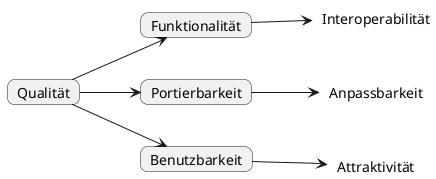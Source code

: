 @startuml
left to right direction
skinparam roundCorner 15
card Qualität as q
card Funktionalität as f
'card Zuverlässigkeit as z
card Portierbarkeit as p
card Benutzbarkeit as b

q --> f
'q --> z
q --> p
q --> b

label Interoperabilität as I
label Attraktivität as A
label Anpassbarkeit as AN
f --> I
b --> A
p --> AN

@enduml